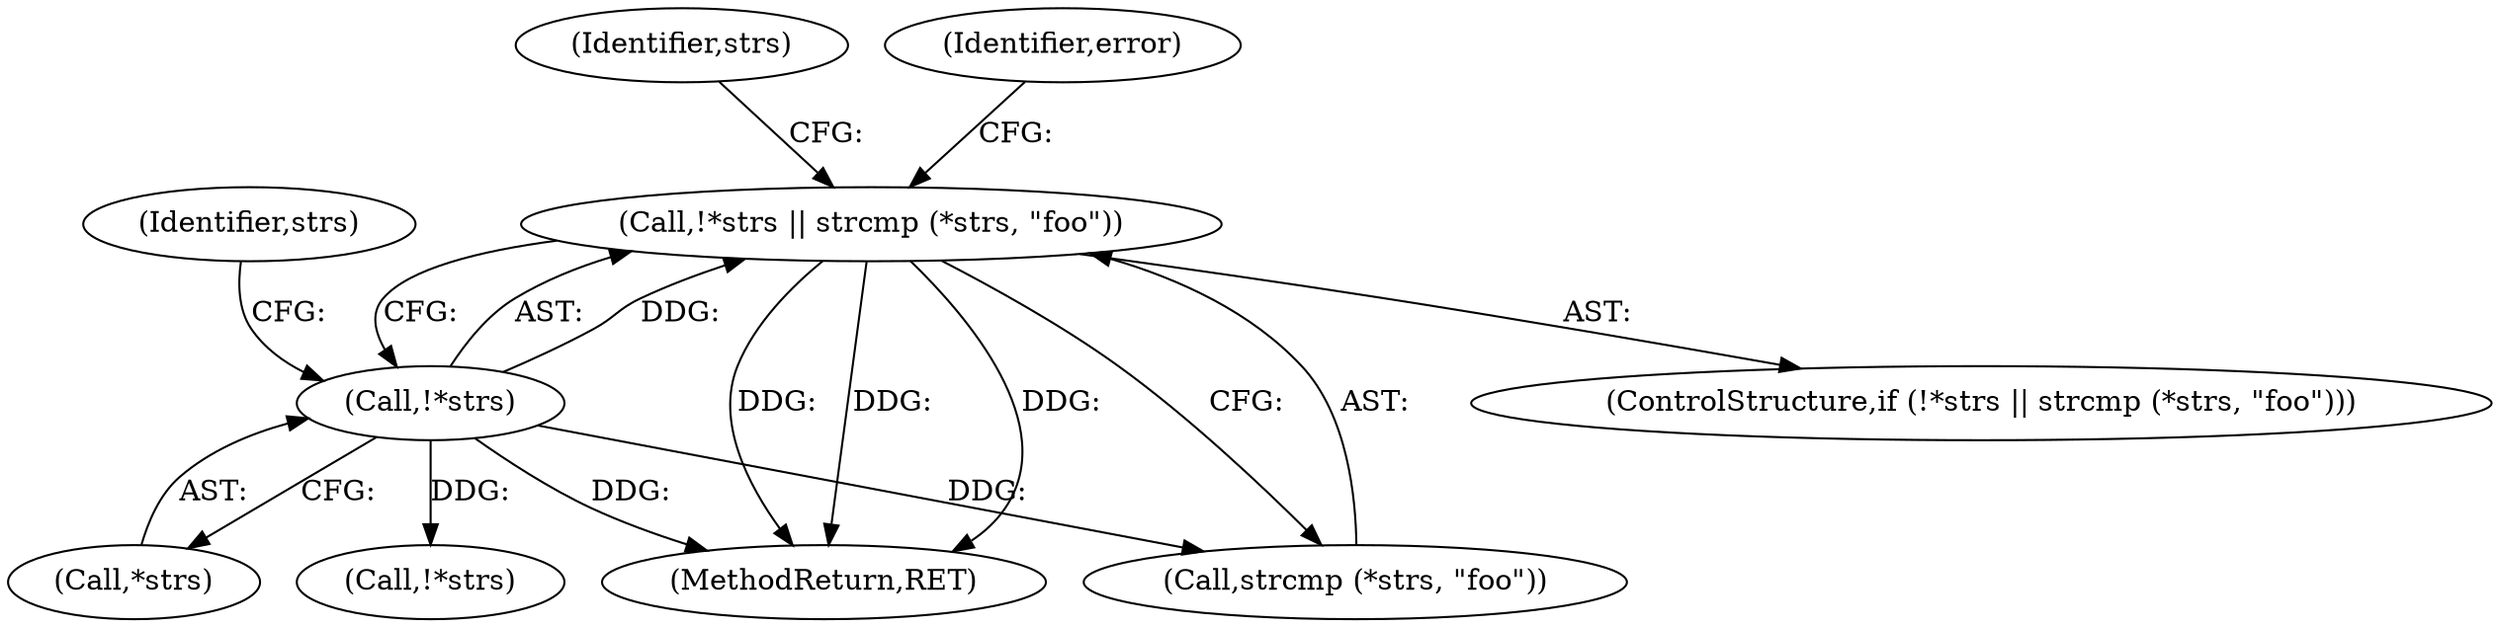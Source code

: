 digraph "1_dbus_9a6bce9b615abca6068348c1606ba8eaf13d9ae0_33@API" {
"1000129" [label="(Call,!*strs || strcmp (*strs, \"foo\"))"];
"1000130" [label="(Call,!*strs)"];
"1000128" [label="(ControlStructure,if (!*strs || strcmp (*strs, \"foo\")))"];
"1000131" [label="(Call,*strs)"];
"1000146" [label="(Identifier,strs)"];
"1000302" [label="(MethodReturn,RET)"];
"1000129" [label="(Call,!*strs || strcmp (*strs, \"foo\"))"];
"1000135" [label="(Identifier,strs)"];
"1000149" [label="(Call,!*strs)"];
"1000133" [label="(Call,strcmp (*strs, \"foo\"))"];
"1000130" [label="(Call,!*strs)"];
"1000139" [label="(Identifier,error)"];
"1000129" -> "1000128"  [label="AST: "];
"1000129" -> "1000130"  [label="CFG: "];
"1000129" -> "1000133"  [label="CFG: "];
"1000130" -> "1000129"  [label="AST: "];
"1000133" -> "1000129"  [label="AST: "];
"1000139" -> "1000129"  [label="CFG: "];
"1000146" -> "1000129"  [label="CFG: "];
"1000129" -> "1000302"  [label="DDG: "];
"1000129" -> "1000302"  [label="DDG: "];
"1000129" -> "1000302"  [label="DDG: "];
"1000130" -> "1000129"  [label="DDG: "];
"1000130" -> "1000131"  [label="CFG: "];
"1000131" -> "1000130"  [label="AST: "];
"1000135" -> "1000130"  [label="CFG: "];
"1000130" -> "1000302"  [label="DDG: "];
"1000130" -> "1000133"  [label="DDG: "];
"1000130" -> "1000149"  [label="DDG: "];
}
